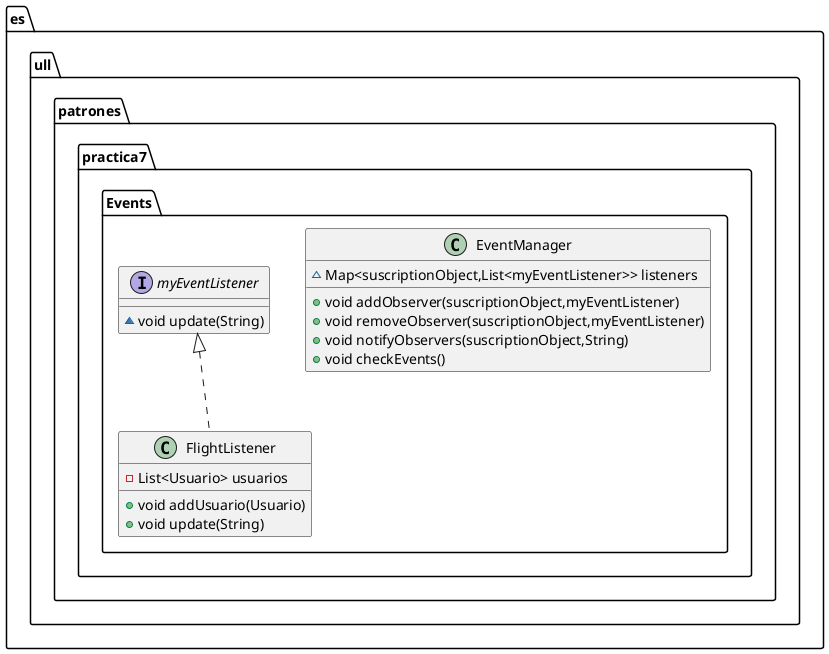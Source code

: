 @startuml
class es.ull.patrones.practica7.Events.EventManager {
~ Map<suscriptionObject,List<myEventListener>> listeners
+ void addObserver(suscriptionObject,myEventListener)
+ void removeObserver(suscriptionObject,myEventListener)
+ void notifyObservers(suscriptionObject,String)
+ void checkEvents()
}
class es.ull.patrones.practica7.Events.FlightListener {
- List<Usuario> usuarios
+ void addUsuario(Usuario)
+ void update(String)
}
interface es.ull.patrones.practica7.Events.myEventListener {
~ void update(String)
}


es.ull.patrones.practica7.Events.myEventListener <|.. es.ull.patrones.practica7.Events.FlightListener
@enduml